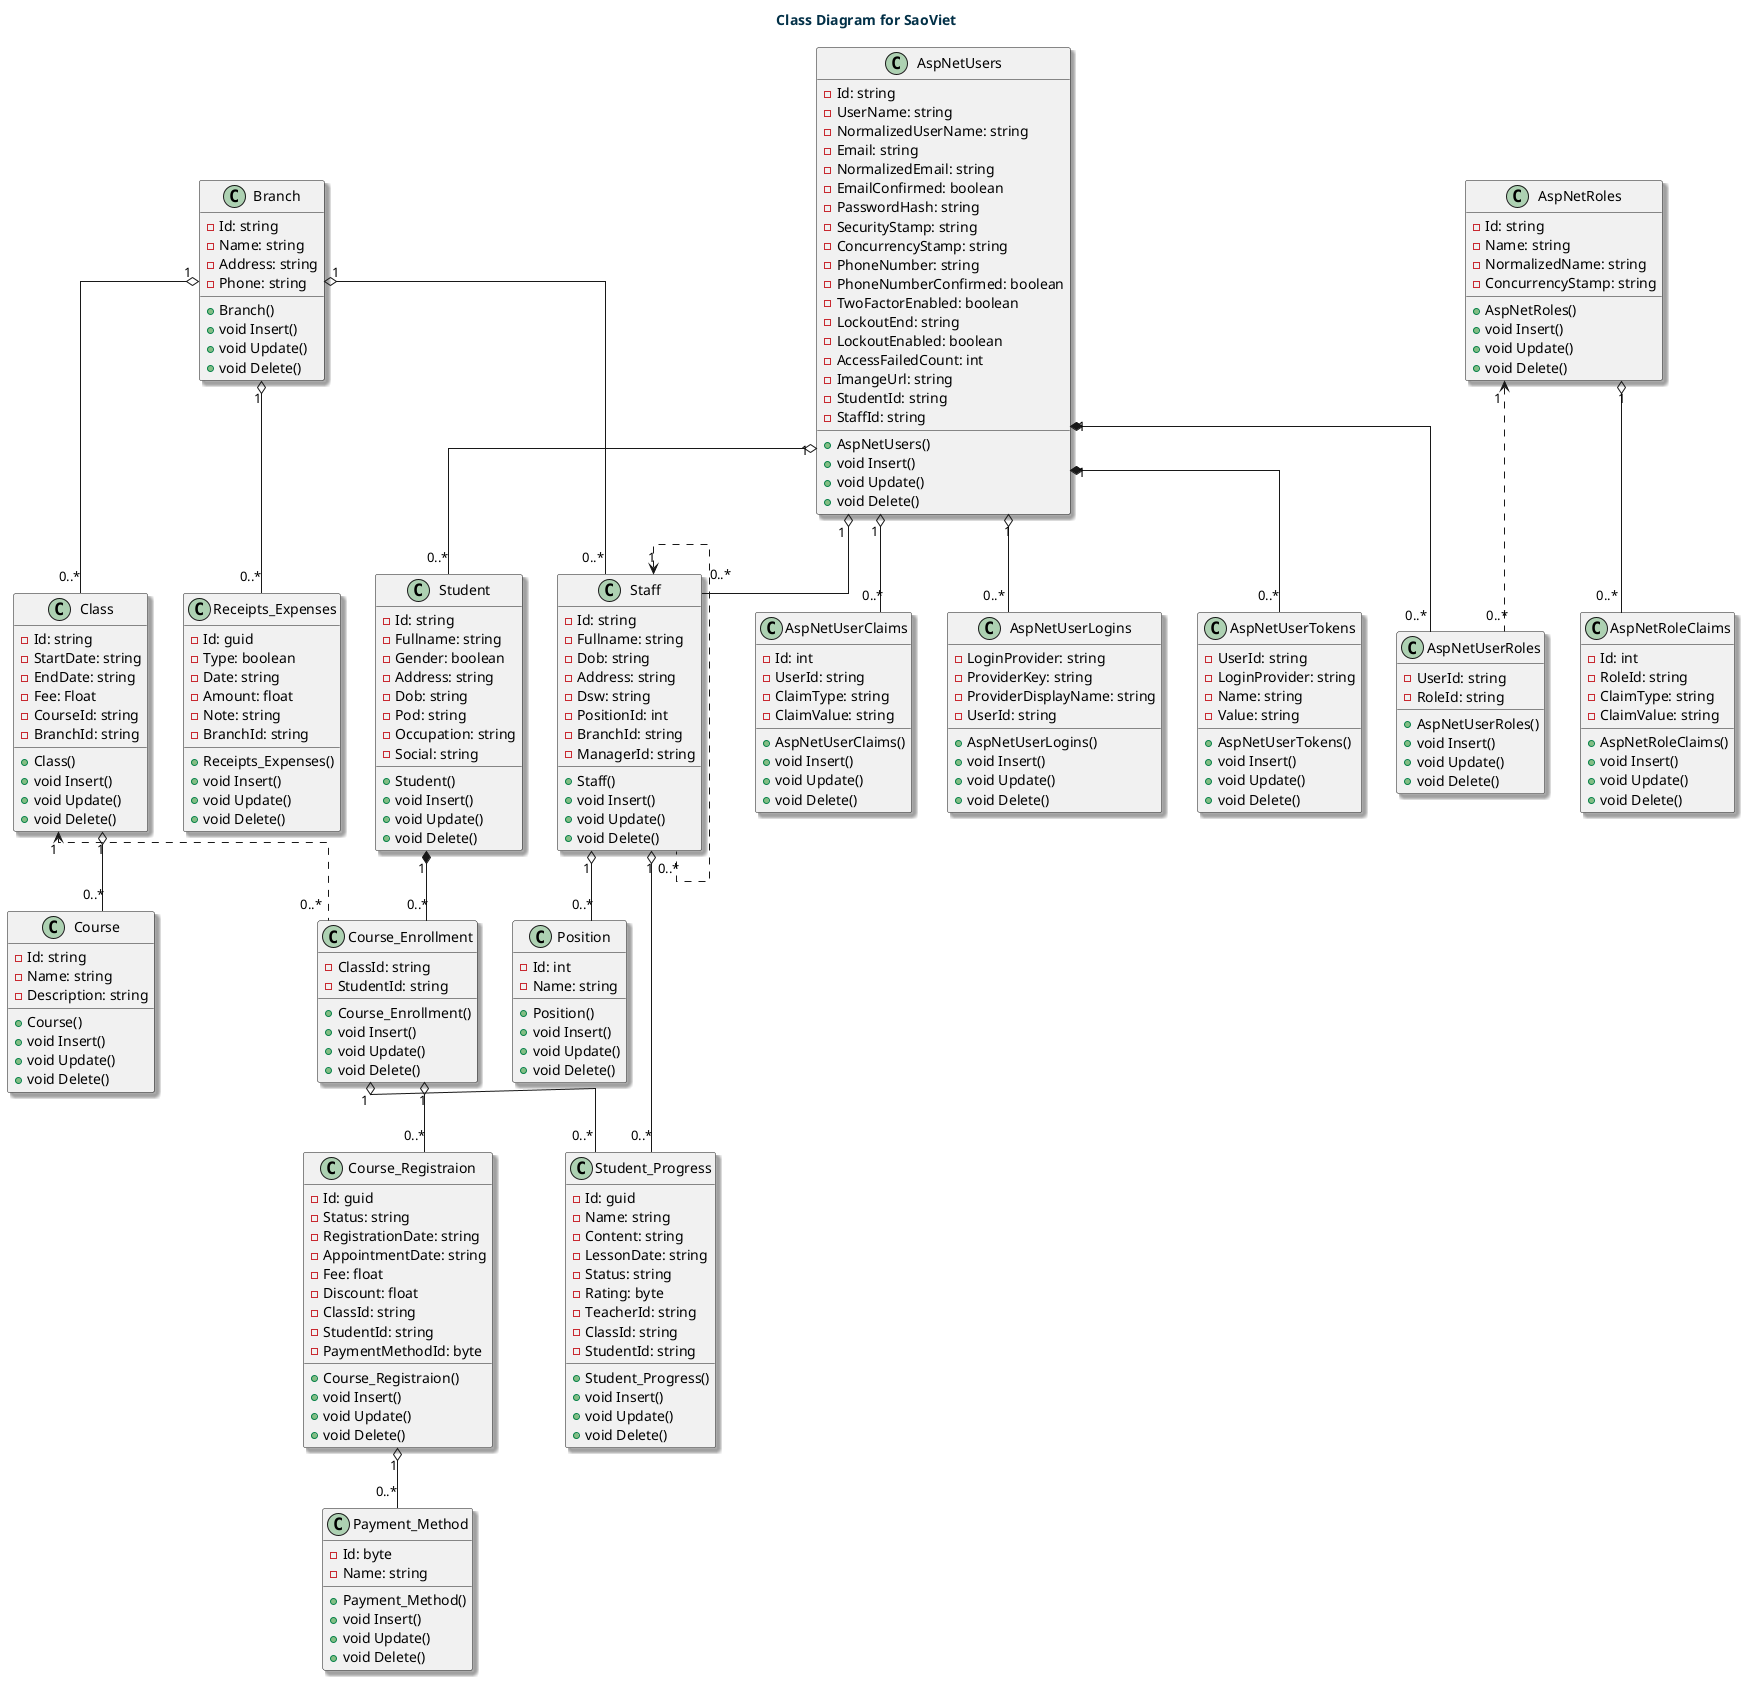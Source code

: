 @startuml SaoVietClassDiagram

title
	<b><color:#023047>Class Diagram for SaoViet</color></b>
end title

skinparam linetype ortho
skinparam shadowing true

class Student {
	- Id: string
	- Fullname: string
	- Gender: boolean
	- Address: string
	- Dob: string
	- Pod: string
	- Occupation: string
	- Social: string
	+ Student()
	+ void Insert()
	+ void Update()
	+ void Delete()
}

class Course_Enrollment {
	- ClassId: string
	- StudentId: string
	+ Course_Enrollment()
	+ void Insert()
	+ void Update()
	+ void Delete()
}

class Class {
	- Id: string
	- StartDate: string
	- EndDate: string
	- Fee: Float
	- CourseId: string
	- BranchId: string
	+ Class()
	+ void Insert()
	+ void Update()
	+ void Delete()
}

class Course {
	- Id: string
	- Name: string
	- Description: string
	+ Course()
	+ void Insert()
	+ void Update()
	+ void Delete()
}

class Branch {
	- Id: string
	- Name: string
	- Address: string
	- Phone: string
	+ Branch()
	+ void Insert()
	+ void Update()
	+ void Delete()
}

class Receipts_Expenses {
	- Id: guid
	- Type: boolean
	- Date: string
	- Amount: float
	- Note: string
	- BranchId: string
	+ Receipts_Expenses()
	+ void Insert()
	+ void Update()
	+ void Delete()
}

class Staff {
	- Id: string
	- Fullname: string
	- Dob: string
	- Address: string
	- Dsw: string
	- PositionId: int
	- BranchId: string
	- ManagerId: string
	+ Staff()
	+ void Insert()
	+ void Update()
	+ void Delete()
}

class Position {
	- Id: int
	- Name: string
	+ Position()
	+ void Insert()
	+ void Update()
	+ void Delete()
}

class Student_Progress {
	- Id: guid
	- Name: string
	- Content: string
	- LessonDate: string
	- Status: string
	- Rating: byte
	- TeacherId: string
	- ClassId: string
	- StudentId: string
	+ Student_Progress()
	+ void Insert()
	+ void Update()
	+ void Delete()
}

class Course_Registraion {
	- Id: guid
	- Status: string
	- RegistrationDate: string
	- AppointmentDate: string
	- Fee: float
	- Discount: float
	- ClassId: string
	- StudentId: string
	- PaymentMethodId: byte
	+ Course_Registraion()
	+ void Insert()
	+ void Update()
	+ void Delete()
}

class Payment_Method {
	- Id: byte
	- Name: string
	+ Payment_Method()
	+ void Insert()
	+ void Update()
	+ void Delete()
}

class AspNetUsers {
	- Id: string
	- UserName: string
	- NormalizedUserName: string
	- Email: string
	- NormalizedEmail: string
	- EmailConfirmed: boolean
	- PasswordHash: string
	- SecurityStamp: string
	- ConcurrencyStamp: string
	- PhoneNumber: string
	- PhoneNumberConfirmed: boolean
	- TwoFactorEnabled: boolean
	- LockoutEnd: string
	- LockoutEnabled: boolean
	- AccessFailedCount: int
	- ImangeUrl: string
	- StudentId: string
	- StaffId: string
	+ AspNetUsers()
	+ void Insert()
	+ void Update()
	+ void Delete()
}

class AspNetUserClaims {
	- Id: int
	- UserId: string
	- ClaimType: string
	- ClaimValue: string
	+ AspNetUserClaims()
	+ void Insert()
	+ void Update()
	+ void Delete()
}

class AspNetUserLogins {
	- LoginProvider: string
	- ProviderKey: string
	- ProviderDisplayName: string
	- UserId: string
	+ AspNetUserLogins()
	+ void Insert()
	+ void Update()
	+ void Delete()
}

class AspNetUserTokens {
	- UserId: string
	- LoginProvider: string
	- Name: string
	- Value: string
	+ AspNetUserTokens()
	+ void Insert()
	+ void Update()
	+ void Delete()
}

class AspNetUserRoles {
	- UserId: string
	- RoleId: string
	+ AspNetUserRoles()
	+ void Insert()
	+ void Update()
	+ void Delete()
}

class AspNetRoles {
	- Id: string
	- Name: string
	- NormalizedName: string
	- ConcurrencyStamp: string
	+ AspNetRoles()
	+ void Insert()
	+ void Update()
	+ void Delete()
}

class AspNetRoleClaims {
	- Id: int
	- RoleId: string
	- ClaimType: string
	- ClaimValue: string
	+ AspNetRoleClaims()
	+ void Insert()
	+ void Update()
	+ void Delete()
}

AspNetUsers "1" o-- "0..*" Student
AspNetUsers "1" o-- "0..*" Staff
AspNetUsers "1" o-- "0..*" AspNetUserClaims
AspNetUsers "1" o-- "0..*" AspNetUserLogins
AspNetUsers "1" *-- "0..*" AspNetUserTokens
AspNetUsers "1" *-- "0..*" AspNetUserRoles
AspNetRoles "1" <.. "0..*" AspNetUserRoles
AspNetRoles "1" o-- "0..*" AspNetRoleClaims
Student "1" *-- "0..*" Course_Enrollment
Class "1" <.. "0..*" Course_Enrollment
Class "1" o-- "0..*" Course
Course_Enrollment "1" o-- "0..*" Student_Progress
Course_Enrollment "1" o-- "0..*" Course_Registraion
Course_Registraion "1" o-- "0..*" Payment_Method
Branch "1" o-- "0..*" Class
Branch "1" o-- "0..*" Receipts_Expenses
Branch "1" o-- "0..*" Staff
Staff "1" <.. "0..*" Staff
Staff "1" o-- "0..*" Position
Staff "1" o-- "0..*" Student_Progress

@enduml